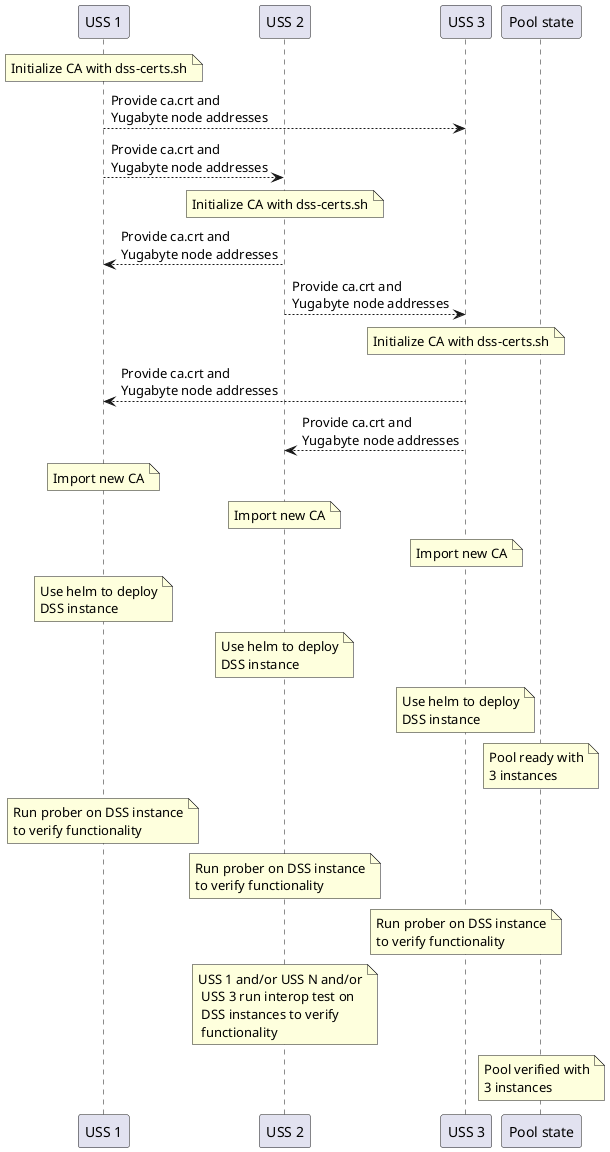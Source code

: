 'To render with PlantUML:
'  java -jar plantuml.jar -o generated pool_new_3.puml
@startuml
participant "USS 1" as USS1
participant "USS 2" as USS2
participant "USS 3" as USS3
participant "Pool state" as PoolState


note over USS1: Initialize CA with dss-certs.sh
USS1 --> USS3: Provide ca.crt and\nYugabyte node addresses
USS1 --> USS2: Provide ca.crt and\nYugabyte node addresses


note over USS2: Initialize CA with dss-certs.sh
USS2 --> USS1: Provide ca.crt and\nYugabyte node addresses
USS2 --> USS3: Provide ca.crt and\nYugabyte node addresses


note over USS3: Initialize CA with dss-certs.sh

USS3 --> USS1: Provide ca.crt and\nYugabyte node addresses
USS3 --> USS2: Provide ca.crt and\nYugabyte node addresses

note over USS1: Import new CA
note over USS2: Import new CA
note over USS3: Import new CA


note over USS1: Use helm to deploy\nDSS instance
note over USS2: Use helm to deploy\nDSS instance
note over USS3: Use helm to deploy\nDSS instance

note over PoolState: Pool ready with\n3 instances


note over USS1: Run prober on DSS instance\nto verify functionality
note over USS2: Run prober on DSS instance\nto verify functionality
note over USS3: Run prober on DSS instance\nto verify functionality

note over USS2: USS 1 and/or USS N and/or\n USS 3 run interop test on\n DSS instances to verify\n functionality
note over PoolState: Pool verified with\n3 instances

@enduml

